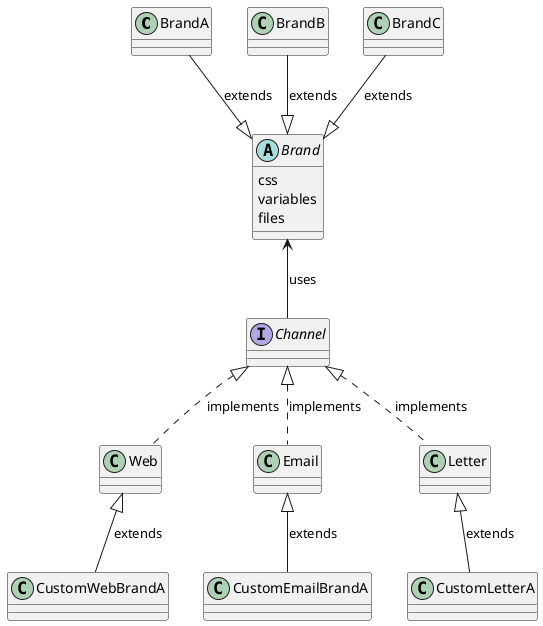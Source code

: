 @startuml

class BrandA
class BrandB
class BrandC

abstract class Brand {
    css
    variables
    files
}   

interface Channel

class Web
class Email
class Letter

Brand <-- Channel : uses

Channel <|.. Web : implements
Channel <|.. Email : implements
Channel <|.. Letter : implements

BrandA --|> Brand : extends
BrandB --|> Brand : extends
BrandC --|> Brand : extends

Web <|-- CustomWebBrandA : extends
Email <|-- CustomEmailBrandA : extends
Letter <|-- CustomLetterA : extends


@enduml